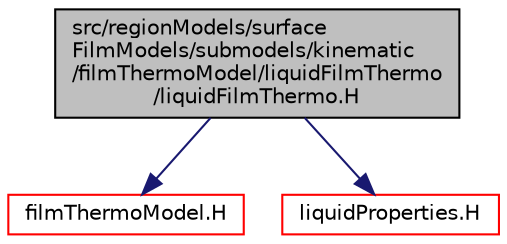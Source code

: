 digraph "src/regionModels/surfaceFilmModels/submodels/kinematic/filmThermoModel/liquidFilmThermo/liquidFilmThermo.H"
{
  bgcolor="transparent";
  edge [fontname="Helvetica",fontsize="10",labelfontname="Helvetica",labelfontsize="10"];
  node [fontname="Helvetica",fontsize="10",shape=record];
  Node1 [label="src/regionModels/surface\lFilmModels/submodels/kinematic\l/filmThermoModel/liquidFilmThermo\l/liquidFilmThermo.H",height=0.2,width=0.4,color="black", fillcolor="grey75", style="filled", fontcolor="black"];
  Node1 -> Node2 [color="midnightblue",fontsize="10",style="solid",fontname="Helvetica"];
  Node2 [label="filmThermoModel.H",height=0.2,width=0.4,color="red",URL="$a09624.html"];
  Node1 -> Node3 [color="midnightblue",fontsize="10",style="solid",fontname="Helvetica"];
  Node3 [label="liquidProperties.H",height=0.2,width=0.4,color="red",URL="$a10276.html"];
}
